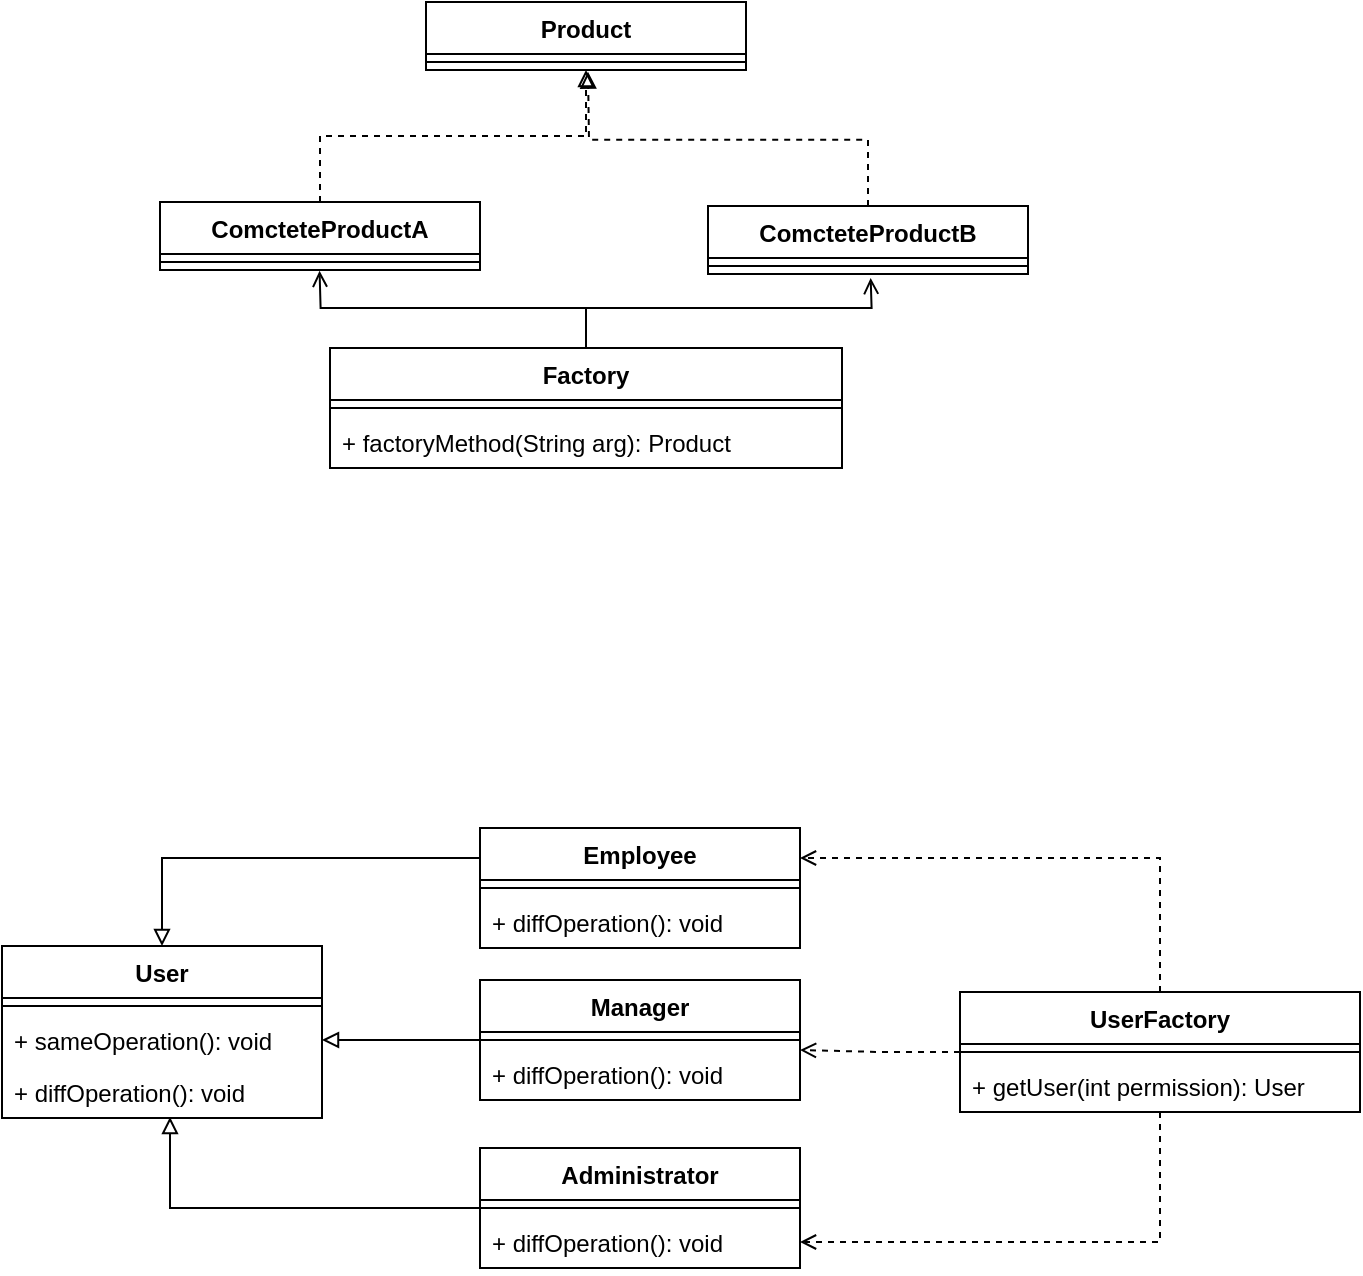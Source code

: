 <mxfile version="15.2.9" type="device" pages="3"><diagram id="C5RBs43oDa-KdzZeNtuy" name="简单工厂"><mxGraphModel dx="1550" dy="837" grid="0" gridSize="10" guides="1" tooltips="1" connect="1" arrows="1" fold="1" page="1" pageScale="1" pageWidth="827" pageHeight="1169" math="0" shadow="0"><root><mxCell id="WIyWlLk6GJQsqaUBKTNV-0"/><mxCell id="WIyWlLk6GJQsqaUBKTNV-1" parent="WIyWlLk6GJQsqaUBKTNV-0"/><mxCell id="Kn1OAntwoFjyEEaqXZfr-1" value="User" style="swimlane;fontStyle=1;align=center;verticalAlign=top;childLayout=stackLayout;horizontal=1;startSize=26;horizontalStack=0;resizeParent=1;resizeParentMax=0;resizeLast=0;collapsible=1;marginBottom=0;" parent="WIyWlLk6GJQsqaUBKTNV-1" vertex="1"><mxGeometry x="55" y="530" width="160" height="86" as="geometry"/></mxCell><mxCell id="Kn1OAntwoFjyEEaqXZfr-3" value="" style="line;strokeWidth=1;fillColor=none;align=left;verticalAlign=middle;spacingTop=-1;spacingLeft=3;spacingRight=3;rotatable=0;labelPosition=right;points=[];portConstraint=eastwest;" parent="Kn1OAntwoFjyEEaqXZfr-1" vertex="1"><mxGeometry y="26" width="160" height="8" as="geometry"/></mxCell><mxCell id="Kn1OAntwoFjyEEaqXZfr-4" value="+ sameOperation(): void" style="text;strokeColor=none;fillColor=none;align=left;verticalAlign=top;spacingLeft=4;spacingRight=4;overflow=hidden;rotatable=0;points=[[0,0.5],[1,0.5]];portConstraint=eastwest;" parent="Kn1OAntwoFjyEEaqXZfr-1" vertex="1"><mxGeometry y="34" width="160" height="26" as="geometry"/></mxCell><mxCell id="Kn1OAntwoFjyEEaqXZfr-5" value="+ diffOperation(): void" style="text;strokeColor=none;fillColor=none;align=left;verticalAlign=top;spacingLeft=4;spacingRight=4;overflow=hidden;rotatable=0;points=[[0,0.5],[1,0.5]];portConstraint=eastwest;" parent="Kn1OAntwoFjyEEaqXZfr-1" vertex="1"><mxGeometry y="60" width="160" height="26" as="geometry"/></mxCell><mxCell id="Kn1OAntwoFjyEEaqXZfr-22" style="edgeStyle=orthogonalEdgeStyle;rounded=0;orthogonalLoop=1;jettySize=auto;html=1;exitX=0;exitY=0.25;exitDx=0;exitDy=0;entryX=0.5;entryY=0;entryDx=0;entryDy=0;endArrow=block;endFill=0;" parent="WIyWlLk6GJQsqaUBKTNV-1" source="Kn1OAntwoFjyEEaqXZfr-6" target="Kn1OAntwoFjyEEaqXZfr-1" edge="1"><mxGeometry relative="1" as="geometry"/></mxCell><mxCell id="Kn1OAntwoFjyEEaqXZfr-6" value="Employee" style="swimlane;fontStyle=1;align=center;verticalAlign=top;childLayout=stackLayout;horizontal=1;startSize=26;horizontalStack=0;resizeParent=1;resizeParentMax=0;resizeLast=0;collapsible=1;marginBottom=0;" parent="WIyWlLk6GJQsqaUBKTNV-1" vertex="1"><mxGeometry x="294" y="471" width="160" height="60" as="geometry"/></mxCell><mxCell id="Kn1OAntwoFjyEEaqXZfr-7" value="" style="line;strokeWidth=1;fillColor=none;align=left;verticalAlign=middle;spacingTop=-1;spacingLeft=3;spacingRight=3;rotatable=0;labelPosition=right;points=[];portConstraint=eastwest;" parent="Kn1OAntwoFjyEEaqXZfr-6" vertex="1"><mxGeometry y="26" width="160" height="8" as="geometry"/></mxCell><mxCell id="Kn1OAntwoFjyEEaqXZfr-9" value="+ diffOperation(): void" style="text;strokeColor=none;fillColor=none;align=left;verticalAlign=top;spacingLeft=4;spacingRight=4;overflow=hidden;rotatable=0;points=[[0,0.5],[1,0.5]];portConstraint=eastwest;" parent="Kn1OAntwoFjyEEaqXZfr-6" vertex="1"><mxGeometry y="34" width="160" height="26" as="geometry"/></mxCell><mxCell id="Kn1OAntwoFjyEEaqXZfr-21" style="edgeStyle=orthogonalEdgeStyle;rounded=0;orthogonalLoop=1;jettySize=auto;html=1;exitX=0;exitY=0.5;exitDx=0;exitDy=0;entryX=1;entryY=0.5;entryDx=0;entryDy=0;endArrow=block;endFill=0;" parent="WIyWlLk6GJQsqaUBKTNV-1" source="Kn1OAntwoFjyEEaqXZfr-10" target="Kn1OAntwoFjyEEaqXZfr-4" edge="1"><mxGeometry relative="1" as="geometry"/></mxCell><mxCell id="Kn1OAntwoFjyEEaqXZfr-10" value="Manager" style="swimlane;fontStyle=1;align=center;verticalAlign=top;childLayout=stackLayout;horizontal=1;startSize=26;horizontalStack=0;resizeParent=1;resizeParentMax=0;resizeLast=0;collapsible=1;marginBottom=0;" parent="WIyWlLk6GJQsqaUBKTNV-1" vertex="1"><mxGeometry x="294" y="547" width="160" height="60" as="geometry"/></mxCell><mxCell id="Kn1OAntwoFjyEEaqXZfr-11" value="" style="line;strokeWidth=1;fillColor=none;align=left;verticalAlign=middle;spacingTop=-1;spacingLeft=3;spacingRight=3;rotatable=0;labelPosition=right;points=[];portConstraint=eastwest;" parent="Kn1OAntwoFjyEEaqXZfr-10" vertex="1"><mxGeometry y="26" width="160" height="8" as="geometry"/></mxCell><mxCell id="Kn1OAntwoFjyEEaqXZfr-12" value="+ diffOperation(): void" style="text;strokeColor=none;fillColor=none;align=left;verticalAlign=top;spacingLeft=4;spacingRight=4;overflow=hidden;rotatable=0;points=[[0,0.5],[1,0.5]];portConstraint=eastwest;" parent="Kn1OAntwoFjyEEaqXZfr-10" vertex="1"><mxGeometry y="34" width="160" height="26" as="geometry"/></mxCell><mxCell id="Kn1OAntwoFjyEEaqXZfr-23" style="edgeStyle=orthogonalEdgeStyle;rounded=0;orthogonalLoop=1;jettySize=auto;html=1;exitX=0;exitY=0.5;exitDx=0;exitDy=0;entryX=0.525;entryY=0.982;entryDx=0;entryDy=0;entryPerimeter=0;endArrow=block;endFill=0;" parent="WIyWlLk6GJQsqaUBKTNV-1" source="Kn1OAntwoFjyEEaqXZfr-13" target="Kn1OAntwoFjyEEaqXZfr-5" edge="1"><mxGeometry relative="1" as="geometry"/></mxCell><mxCell id="Kn1OAntwoFjyEEaqXZfr-13" value="Administrator" style="swimlane;fontStyle=1;align=center;verticalAlign=top;childLayout=stackLayout;horizontal=1;startSize=26;horizontalStack=0;resizeParent=1;resizeParentMax=0;resizeLast=0;collapsible=1;marginBottom=0;" parent="WIyWlLk6GJQsqaUBKTNV-1" vertex="1"><mxGeometry x="294" y="631" width="160" height="60" as="geometry"/></mxCell><mxCell id="Kn1OAntwoFjyEEaqXZfr-14" value="" style="line;strokeWidth=1;fillColor=none;align=left;verticalAlign=middle;spacingTop=-1;spacingLeft=3;spacingRight=3;rotatable=0;labelPosition=right;points=[];portConstraint=eastwest;" parent="Kn1OAntwoFjyEEaqXZfr-13" vertex="1"><mxGeometry y="26" width="160" height="8" as="geometry"/></mxCell><mxCell id="Kn1OAntwoFjyEEaqXZfr-15" value="+ diffOperation(): void" style="text;strokeColor=none;fillColor=none;align=left;verticalAlign=top;spacingLeft=4;spacingRight=4;overflow=hidden;rotatable=0;points=[[0,0.5],[1,0.5]];portConstraint=eastwest;" parent="Kn1OAntwoFjyEEaqXZfr-13" vertex="1"><mxGeometry y="34" width="160" height="26" as="geometry"/></mxCell><mxCell id="Kn1OAntwoFjyEEaqXZfr-24" style="edgeStyle=orthogonalEdgeStyle;rounded=0;orthogonalLoop=1;jettySize=auto;html=1;exitX=0.5;exitY=0;exitDx=0;exitDy=0;entryX=1;entryY=0.25;entryDx=0;entryDy=0;endArrow=open;endFill=0;dashed=1;" parent="WIyWlLk6GJQsqaUBKTNV-1" source="Kn1OAntwoFjyEEaqXZfr-16" target="Kn1OAntwoFjyEEaqXZfr-6" edge="1"><mxGeometry relative="1" as="geometry"/></mxCell><mxCell id="Kn1OAntwoFjyEEaqXZfr-25" style="edgeStyle=orthogonalEdgeStyle;rounded=0;orthogonalLoop=1;jettySize=auto;html=1;exitX=0;exitY=0.5;exitDx=0;exitDy=0;dashed=1;endArrow=open;endFill=0;" parent="WIyWlLk6GJQsqaUBKTNV-1" source="Kn1OAntwoFjyEEaqXZfr-16" edge="1"><mxGeometry relative="1" as="geometry"><mxPoint x="454" y="582" as="targetPoint"/></mxGeometry></mxCell><mxCell id="Kn1OAntwoFjyEEaqXZfr-27" value="" style="edgeStyle=orthogonalEdgeStyle;rounded=0;orthogonalLoop=1;jettySize=auto;html=1;dashed=1;endArrow=open;endFill=0;entryX=1;entryY=0.5;entryDx=0;entryDy=0;" parent="WIyWlLk6GJQsqaUBKTNV-1" source="Kn1OAntwoFjyEEaqXZfr-16" target="Kn1OAntwoFjyEEaqXZfr-15" edge="1"><mxGeometry relative="1" as="geometry"><mxPoint x="634" y="693" as="targetPoint"/></mxGeometry></mxCell><mxCell id="Kn1OAntwoFjyEEaqXZfr-16" value="UserFactory" style="swimlane;fontStyle=1;align=center;verticalAlign=top;childLayout=stackLayout;horizontal=1;startSize=26;horizontalStack=0;resizeParent=1;resizeParentMax=0;resizeLast=0;collapsible=1;marginBottom=0;" parent="WIyWlLk6GJQsqaUBKTNV-1" vertex="1"><mxGeometry x="534" y="553" width="200" height="60" as="geometry"/></mxCell><mxCell id="Kn1OAntwoFjyEEaqXZfr-17" value="" style="line;strokeWidth=1;fillColor=none;align=left;verticalAlign=middle;spacingTop=-1;spacingLeft=3;spacingRight=3;rotatable=0;labelPosition=right;points=[];portConstraint=eastwest;" parent="Kn1OAntwoFjyEEaqXZfr-16" vertex="1"><mxGeometry y="26" width="200" height="8" as="geometry"/></mxCell><mxCell id="Kn1OAntwoFjyEEaqXZfr-18" value="+ getUser(int permission): User" style="text;strokeColor=none;fillColor=none;align=left;verticalAlign=top;spacingLeft=4;spacingRight=4;overflow=hidden;rotatable=0;points=[[0,0.5],[1,0.5]];portConstraint=eastwest;" parent="Kn1OAntwoFjyEEaqXZfr-16" vertex="1"><mxGeometry y="34" width="200" height="26" as="geometry"/></mxCell><mxCell id="Kn1OAntwoFjyEEaqXZfr-28" value="Product" style="swimlane;fontStyle=1;align=center;verticalAlign=top;childLayout=stackLayout;horizontal=1;startSize=26;horizontalStack=0;resizeParent=1;resizeParentMax=0;resizeLast=0;collapsible=1;marginBottom=0;" parent="WIyWlLk6GJQsqaUBKTNV-1" vertex="1"><mxGeometry x="267" y="58" width="160" height="34" as="geometry"/></mxCell><mxCell id="Kn1OAntwoFjyEEaqXZfr-30" value="" style="line;strokeWidth=1;fillColor=none;align=left;verticalAlign=middle;spacingTop=-1;spacingLeft=3;spacingRight=3;rotatable=0;labelPosition=right;points=[];portConstraint=eastwest;" parent="Kn1OAntwoFjyEEaqXZfr-28" vertex="1"><mxGeometry y="26" width="160" height="8" as="geometry"/></mxCell><mxCell id="Kn1OAntwoFjyEEaqXZfr-38" style="edgeStyle=orthogonalEdgeStyle;rounded=0;orthogonalLoop=1;jettySize=auto;html=1;exitX=0.5;exitY=0;exitDx=0;exitDy=0;entryX=0.5;entryY=1;entryDx=0;entryDy=0;dashed=1;endArrow=block;endFill=0;" parent="WIyWlLk6GJQsqaUBKTNV-1" source="Kn1OAntwoFjyEEaqXZfr-32" target="Kn1OAntwoFjyEEaqXZfr-28" edge="1"><mxGeometry relative="1" as="geometry"/></mxCell><mxCell id="Kn1OAntwoFjyEEaqXZfr-32" value="ComcteteProductA" style="swimlane;fontStyle=1;align=center;verticalAlign=top;childLayout=stackLayout;horizontal=1;startSize=26;horizontalStack=0;resizeParent=1;resizeParentMax=0;resizeLast=0;collapsible=1;marginBottom=0;" parent="WIyWlLk6GJQsqaUBKTNV-1" vertex="1"><mxGeometry x="134" y="158" width="160" height="34" as="geometry"/></mxCell><mxCell id="Kn1OAntwoFjyEEaqXZfr-34" value="" style="line;strokeWidth=1;fillColor=none;align=left;verticalAlign=middle;spacingTop=-1;spacingLeft=3;spacingRight=3;rotatable=0;labelPosition=right;points=[];portConstraint=eastwest;" parent="Kn1OAntwoFjyEEaqXZfr-32" vertex="1"><mxGeometry y="26" width="160" height="8" as="geometry"/></mxCell><mxCell id="Kn1OAntwoFjyEEaqXZfr-39" style="edgeStyle=orthogonalEdgeStyle;rounded=0;orthogonalLoop=1;jettySize=auto;html=1;exitX=0.5;exitY=0;exitDx=0;exitDy=0;dashed=1;endArrow=block;endFill=0;" parent="WIyWlLk6GJQsqaUBKTNV-1" source="Kn1OAntwoFjyEEaqXZfr-36" edge="1"><mxGeometry relative="1" as="geometry"><mxPoint x="348.0" y="92.833" as="targetPoint"/></mxGeometry></mxCell><mxCell id="Kn1OAntwoFjyEEaqXZfr-36" value="ComcteteProductB" style="swimlane;fontStyle=1;align=center;verticalAlign=top;childLayout=stackLayout;horizontal=1;startSize=26;horizontalStack=0;resizeParent=1;resizeParentMax=0;resizeLast=0;collapsible=1;marginBottom=0;" parent="WIyWlLk6GJQsqaUBKTNV-1" vertex="1"><mxGeometry x="408" y="160" width="160" height="34" as="geometry"/></mxCell><mxCell id="Kn1OAntwoFjyEEaqXZfr-37" value="" style="line;strokeWidth=1;fillColor=none;align=left;verticalAlign=middle;spacingTop=-1;spacingLeft=3;spacingRight=3;rotatable=0;labelPosition=right;points=[];portConstraint=eastwest;" parent="Kn1OAntwoFjyEEaqXZfr-36" vertex="1"><mxGeometry y="26" width="160" height="8" as="geometry"/></mxCell><mxCell id="Kn1OAntwoFjyEEaqXZfr-44" style="edgeStyle=orthogonalEdgeStyle;rounded=0;orthogonalLoop=1;jettySize=auto;html=1;exitX=0.5;exitY=0;exitDx=0;exitDy=0;endArrow=open;endFill=0;" parent="WIyWlLk6GJQsqaUBKTNV-1" source="Kn1OAntwoFjyEEaqXZfr-40" edge="1"><mxGeometry relative="1" as="geometry"><mxPoint x="489.333" y="195.944" as="targetPoint"/></mxGeometry></mxCell><mxCell id="Kn1OAntwoFjyEEaqXZfr-45" style="edgeStyle=orthogonalEdgeStyle;rounded=0;orthogonalLoop=1;jettySize=auto;html=1;exitX=0.5;exitY=0;exitDx=0;exitDy=0;endArrow=open;endFill=0;" parent="WIyWlLk6GJQsqaUBKTNV-1" source="Kn1OAntwoFjyEEaqXZfr-40" edge="1"><mxGeometry relative="1" as="geometry"><mxPoint x="213.778" y="192.389" as="targetPoint"/></mxGeometry></mxCell><mxCell id="Kn1OAntwoFjyEEaqXZfr-40" value="Factory" style="swimlane;fontStyle=1;align=center;verticalAlign=top;childLayout=stackLayout;horizontal=1;startSize=26;horizontalStack=0;resizeParent=1;resizeParentMax=0;resizeLast=0;collapsible=1;marginBottom=0;" parent="WIyWlLk6GJQsqaUBKTNV-1" vertex="1"><mxGeometry x="219" y="231" width="256" height="60" as="geometry"/></mxCell><mxCell id="Kn1OAntwoFjyEEaqXZfr-42" value="" style="line;strokeWidth=1;fillColor=none;align=left;verticalAlign=middle;spacingTop=-1;spacingLeft=3;spacingRight=3;rotatable=0;labelPosition=right;points=[];portConstraint=eastwest;" parent="Kn1OAntwoFjyEEaqXZfr-40" vertex="1"><mxGeometry y="26" width="256" height="8" as="geometry"/></mxCell><mxCell id="Kn1OAntwoFjyEEaqXZfr-43" value="+ factoryMethod(String arg): Product" style="text;strokeColor=none;fillColor=none;align=left;verticalAlign=top;spacingLeft=4;spacingRight=4;overflow=hidden;rotatable=0;points=[[0,0.5],[1,0.5]];portConstraint=eastwest;" parent="Kn1OAntwoFjyEEaqXZfr-40" vertex="1"><mxGeometry y="34" width="256" height="26" as="geometry"/></mxCell></root></mxGraphModel></diagram><diagram id="o470Dabfr6sKmVXTpEXU" name="工厂模式"><mxGraphModel dx="1550" dy="837" grid="0" gridSize="10" guides="1" tooltips="1" connect="1" arrows="1" fold="1" page="1" pageScale="1" pageWidth="827" pageHeight="1169" math="0" shadow="0"><root><mxCell id="unzKE6YrhCLcTM-DiTv2-0"/><mxCell id="unzKE6YrhCLcTM-DiTv2-1" parent="unzKE6YrhCLcTM-DiTv2-0"/><mxCell id="kIT4v2tUEt0jEmnG2oz5-0" value="&lt;interface&gt;&#10;Product" style="swimlane;fontStyle=1;align=center;verticalAlign=top;childLayout=stackLayout;horizontal=1;startSize=41;horizontalStack=0;resizeParent=1;resizeParentMax=0;resizeLast=0;collapsible=1;marginBottom=0;" parent="unzKE6YrhCLcTM-DiTv2-1" vertex="1"><mxGeometry x="147" y="67" width="160" height="49" as="geometry"/></mxCell><mxCell id="kIT4v2tUEt0jEmnG2oz5-2" value="" style="line;strokeWidth=1;fillColor=none;align=left;verticalAlign=middle;spacingTop=-1;spacingLeft=3;spacingRight=3;rotatable=0;labelPosition=right;points=[];portConstraint=eastwest;" parent="kIT4v2tUEt0jEmnG2oz5-0" vertex="1"><mxGeometry y="41" width="160" height="8" as="geometry"/></mxCell><mxCell id="kIT4v2tUEt0jEmnG2oz5-18" style="edgeStyle=orthogonalEdgeStyle;rounded=0;orthogonalLoop=1;jettySize=auto;html=1;exitX=0.5;exitY=0;exitDx=0;exitDy=0;dashed=1;endArrow=block;endFill=0;" parent="unzKE6YrhCLcTM-DiTv2-1" source="kIT4v2tUEt0jEmnG2oz5-4" target="kIT4v2tUEt0jEmnG2oz5-0" edge="1"><mxGeometry relative="1" as="geometry"/></mxCell><mxCell id="kIT4v2tUEt0jEmnG2oz5-4" value="ConcreteProduct" style="swimlane;fontStyle=1;align=center;verticalAlign=top;childLayout=stackLayout;horizontal=1;startSize=26;horizontalStack=0;resizeParent=1;resizeParentMax=0;resizeLast=0;collapsible=1;marginBottom=0;" parent="unzKE6YrhCLcTM-DiTv2-1" vertex="1"><mxGeometry x="147" y="195" width="160" height="34" as="geometry"/></mxCell><mxCell id="kIT4v2tUEt0jEmnG2oz5-6" value="" style="line;strokeWidth=1;fillColor=none;align=left;verticalAlign=middle;spacingTop=-1;spacingLeft=3;spacingRight=3;rotatable=0;labelPosition=right;points=[];portConstraint=eastwest;" parent="kIT4v2tUEt0jEmnG2oz5-4" vertex="1"><mxGeometry y="26" width="160" height="8" as="geometry"/></mxCell><mxCell id="kIT4v2tUEt0jEmnG2oz5-16" style="edgeStyle=orthogonalEdgeStyle;rounded=0;orthogonalLoop=1;jettySize=auto;html=1;exitX=0.5;exitY=0;exitDx=0;exitDy=0;entryX=0.538;entryY=1.01;entryDx=0;entryDy=0;entryPerimeter=0;dashed=1;endArrow=block;endFill=0;" parent="unzKE6YrhCLcTM-DiTv2-1" source="kIT4v2tUEt0jEmnG2oz5-8" target="kIT4v2tUEt0jEmnG2oz5-15" edge="1"><mxGeometry relative="1" as="geometry"/></mxCell><mxCell id="kIT4v2tUEt0jEmnG2oz5-17" value="" style="edgeStyle=orthogonalEdgeStyle;rounded=0;orthogonalLoop=1;jettySize=auto;html=1;entryX=1;entryY=0.25;entryDx=0;entryDy=0;dashed=1;endArrow=open;endFill=0;" parent="unzKE6YrhCLcTM-DiTv2-1" source="kIT4v2tUEt0jEmnG2oz5-8" target="kIT4v2tUEt0jEmnG2oz5-4" edge="1"><mxGeometry relative="1" as="geometry"/></mxCell><mxCell id="kIT4v2tUEt0jEmnG2oz5-8" value="ConcreteFactory" style="swimlane;fontStyle=1;align=center;verticalAlign=top;childLayout=stackLayout;horizontal=1;startSize=26;horizontalStack=0;resizeParent=1;resizeParentMax=0;resizeLast=0;collapsible=1;marginBottom=0;" parent="unzKE6YrhCLcTM-DiTv2-1" vertex="1"><mxGeometry x="403" y="173" width="160" height="60" as="geometry"/></mxCell><mxCell id="kIT4v2tUEt0jEmnG2oz5-10" value="" style="line;strokeWidth=1;fillColor=none;align=left;verticalAlign=middle;spacingTop=-1;spacingLeft=3;spacingRight=3;rotatable=0;labelPosition=right;points=[];portConstraint=eastwest;" parent="kIT4v2tUEt0jEmnG2oz5-8" vertex="1"><mxGeometry y="26" width="160" height="8" as="geometry"/></mxCell><mxCell id="kIT4v2tUEt0jEmnG2oz5-11" value="+ factoryMethod(): Product" style="text;strokeColor=none;fillColor=none;align=left;verticalAlign=top;spacingLeft=4;spacingRight=4;overflow=hidden;rotatable=0;points=[[0,0.5],[1,0.5]];portConstraint=eastwest;" parent="kIT4v2tUEt0jEmnG2oz5-8" vertex="1"><mxGeometry y="34" width="160" height="26" as="geometry"/></mxCell><mxCell id="kIT4v2tUEt0jEmnG2oz5-12" value="&lt;interface&gt;&#10;Factory" style="swimlane;fontStyle=1;align=center;verticalAlign=top;childLayout=stackLayout;horizontal=1;startSize=46;horizontalStack=0;resizeParent=1;resizeParentMax=0;resizeLast=0;collapsible=1;marginBottom=0;" parent="unzKE6YrhCLcTM-DiTv2-1" vertex="1"><mxGeometry x="396" y="36" width="160" height="80" as="geometry"/></mxCell><mxCell id="kIT4v2tUEt0jEmnG2oz5-14" value="" style="line;strokeWidth=1;fillColor=none;align=left;verticalAlign=middle;spacingTop=-1;spacingLeft=3;spacingRight=3;rotatable=0;labelPosition=right;points=[];portConstraint=eastwest;" parent="kIT4v2tUEt0jEmnG2oz5-12" vertex="1"><mxGeometry y="46" width="160" height="8" as="geometry"/></mxCell><mxCell id="kIT4v2tUEt0jEmnG2oz5-15" value="+ factoryMethod(): Product" style="text;strokeColor=none;fillColor=none;align=left;verticalAlign=top;spacingLeft=4;spacingRight=4;overflow=hidden;rotatable=0;points=[[0,0.5],[1,0.5]];portConstraint=eastwest;" parent="kIT4v2tUEt0jEmnG2oz5-12" vertex="1"><mxGeometry y="54" width="160" height="26" as="geometry"/></mxCell><mxCell id="kIT4v2tUEt0jEmnG2oz5-21" style="edgeStyle=orthogonalEdgeStyle;rounded=0;orthogonalLoop=1;jettySize=auto;html=1;exitX=0.25;exitY=0;exitDx=0;exitDy=0;dashed=1;endArrow=none;endFill=0;" parent="unzKE6YrhCLcTM-DiTv2-1" source="kIT4v2tUEt0jEmnG2oz5-20" target="kIT4v2tUEt0jEmnG2oz5-11" edge="1"><mxGeometry relative="1" as="geometry"/></mxCell><mxCell id="kIT4v2tUEt0jEmnG2oz5-20" value="return new CreateteProduct();" style="shape=document;whiteSpace=wrap;html=1;boundedLbl=1;" parent="unzKE6YrhCLcTM-DiTv2-1" vertex="1"><mxGeometry x="333" y="247" width="197" height="45" as="geometry"/></mxCell><mxCell id="kIT4v2tUEt0jEmnG2oz5-22" value="TVFactory" style="swimlane;fontStyle=1;align=center;verticalAlign=top;childLayout=stackLayout;horizontal=1;startSize=26;horizontalStack=0;resizeParent=1;resizeParentMax=0;resizeLast=0;collapsible=1;marginBottom=0;" parent="unzKE6YrhCLcTM-DiTv2-1" vertex="1"><mxGeometry x="124" y="411" width="160" height="60" as="geometry"/></mxCell><mxCell id="kIT4v2tUEt0jEmnG2oz5-24" value="" style="line;strokeWidth=1;fillColor=none;align=left;verticalAlign=middle;spacingTop=-1;spacingLeft=3;spacingRight=3;rotatable=0;labelPosition=right;points=[];portConstraint=eastwest;" parent="kIT4v2tUEt0jEmnG2oz5-22" vertex="1"><mxGeometry y="26" width="160" height="8" as="geometry"/></mxCell><mxCell id="kIT4v2tUEt0jEmnG2oz5-25" value="+ produceTV(): TV" style="text;strokeColor=none;fillColor=none;align=left;verticalAlign=top;spacingLeft=4;spacingRight=4;overflow=hidden;rotatable=0;points=[[0,0.5],[1,0.5]];portConstraint=eastwest;" parent="kIT4v2tUEt0jEmnG2oz5-22" vertex="1"><mxGeometry y="34" width="160" height="26" as="geometry"/></mxCell><mxCell id="kIT4v2tUEt0jEmnG2oz5-59" style="edgeStyle=orthogonalEdgeStyle;rounded=0;orthogonalLoop=1;jettySize=auto;html=1;exitX=0.5;exitY=0;exitDx=0;exitDy=0;entryX=0.392;entryY=1.002;entryDx=0;entryDy=0;entryPerimeter=0;dashed=1;endArrow=block;endFill=0;" parent="unzKE6YrhCLcTM-DiTv2-1" source="kIT4v2tUEt0jEmnG2oz5-26" target="kIT4v2tUEt0jEmnG2oz5-25" edge="1"><mxGeometry relative="1" as="geometry"/></mxCell><mxCell id="kIT4v2tUEt0jEmnG2oz5-63" value="" style="edgeStyle=orthogonalEdgeStyle;rounded=0;orthogonalLoop=1;jettySize=auto;html=1;dashed=1;endArrow=open;endFill=0;entryX=0.53;entryY=1.039;entryDx=0;entryDy=0;entryPerimeter=0;exitX=0.486;exitY=1.088;exitDx=0;exitDy=0;exitPerimeter=0;" parent="unzKE6YrhCLcTM-DiTv2-1" source="kIT4v2tUEt0jEmnG2oz5-29" target="kIT4v2tUEt0jEmnG2oz5-46" edge="1"><mxGeometry relative="1" as="geometry"><mxPoint x="119" y="665" as="targetPoint"/><Array as="points"><mxPoint x="117" y="637"/><mxPoint x="493" y="637"/></Array></mxGeometry></mxCell><mxCell id="kIT4v2tUEt0jEmnG2oz5-26" value="HaierTVFactory" style="swimlane;fontStyle=1;align=center;verticalAlign=top;childLayout=stackLayout;horizontal=1;startSize=26;horizontalStack=0;resizeParent=1;resizeParentMax=0;resizeLast=0;collapsible=1;marginBottom=0;" parent="unzKE6YrhCLcTM-DiTv2-1" vertex="1"><mxGeometry x="39" y="525" width="160" height="60" as="geometry"/></mxCell><mxCell id="kIT4v2tUEt0jEmnG2oz5-28" value="" style="line;strokeWidth=1;fillColor=none;align=left;verticalAlign=middle;spacingTop=-1;spacingLeft=3;spacingRight=3;rotatable=0;labelPosition=right;points=[];portConstraint=eastwest;" parent="kIT4v2tUEt0jEmnG2oz5-26" vertex="1"><mxGeometry y="26" width="160" height="8" as="geometry"/></mxCell><mxCell id="kIT4v2tUEt0jEmnG2oz5-29" value="+ produceTV(): TV" style="text;strokeColor=none;fillColor=none;align=left;verticalAlign=top;spacingLeft=4;spacingRight=4;overflow=hidden;rotatable=0;points=[[0,0.5],[1,0.5]];portConstraint=eastwest;" parent="kIT4v2tUEt0jEmnG2oz5-26" vertex="1"><mxGeometry y="34" width="160" height="26" as="geometry"/></mxCell><mxCell id="kIT4v2tUEt0jEmnG2oz5-58" style="edgeStyle=orthogonalEdgeStyle;rounded=0;orthogonalLoop=1;jettySize=auto;html=1;exitX=0.5;exitY=0;exitDx=0;exitDy=0;entryX=0.682;entryY=0.973;entryDx=0;entryDy=0;entryPerimeter=0;dashed=1;endArrow=block;endFill=0;" parent="unzKE6YrhCLcTM-DiTv2-1" source="kIT4v2tUEt0jEmnG2oz5-30" target="kIT4v2tUEt0jEmnG2oz5-25" edge="1"><mxGeometry relative="1" as="geometry"/></mxCell><mxCell id="kIT4v2tUEt0jEmnG2oz5-61" value="" style="edgeStyle=orthogonalEdgeStyle;rounded=0;orthogonalLoop=1;jettySize=auto;html=1;dashed=1;endArrow=open;endFill=0;entryX=0.582;entryY=1.011;entryDx=0;entryDy=0;entryPerimeter=0;exitX=0.563;exitY=1.003;exitDx=0;exitDy=0;exitPerimeter=0;" parent="unzKE6YrhCLcTM-DiTv2-1" source="kIT4v2tUEt0jEmnG2oz5-32" target="kIT4v2tUEt0jEmnG2oz5-49" edge="1"><mxGeometry relative="1" as="geometry"><mxPoint x="301" y="665" as="targetPoint"/></mxGeometry></mxCell><mxCell id="kIT4v2tUEt0jEmnG2oz5-30" value="HisenseFactory" style="swimlane;fontStyle=1;align=center;verticalAlign=top;childLayout=stackLayout;horizontal=1;startSize=26;horizontalStack=0;resizeParent=1;resizeParentMax=0;resizeLast=0;collapsible=1;marginBottom=0;" parent="unzKE6YrhCLcTM-DiTv2-1" vertex="1"><mxGeometry x="221" y="525" width="160" height="60" as="geometry"/></mxCell><mxCell id="kIT4v2tUEt0jEmnG2oz5-31" value="" style="line;strokeWidth=1;fillColor=none;align=left;verticalAlign=middle;spacingTop=-1;spacingLeft=3;spacingRight=3;rotatable=0;labelPosition=right;points=[];portConstraint=eastwest;" parent="kIT4v2tUEt0jEmnG2oz5-30" vertex="1"><mxGeometry y="26" width="160" height="8" as="geometry"/></mxCell><mxCell id="kIT4v2tUEt0jEmnG2oz5-32" value="+ produceTV(): TV" style="text;strokeColor=none;fillColor=none;align=left;verticalAlign=top;spacingLeft=4;spacingRight=4;overflow=hidden;rotatable=0;points=[[0,0.5],[1,0.5]];portConstraint=eastwest;" parent="kIT4v2tUEt0jEmnG2oz5-30" vertex="1"><mxGeometry y="34" width="160" height="26" as="geometry"/></mxCell><mxCell id="kIT4v2tUEt0jEmnG2oz5-39" value="&lt;interface&gt;&#10;TV" style="swimlane;fontStyle=1;align=center;verticalAlign=top;childLayout=stackLayout;horizontal=1;startSize=39;horizontalStack=0;resizeParent=1;resizeParentMax=0;resizeLast=0;collapsible=1;marginBottom=0;" parent="unzKE6YrhCLcTM-DiTv2-1" vertex="1"><mxGeometry x="505" y="400" width="160" height="73" as="geometry"/></mxCell><mxCell id="kIT4v2tUEt0jEmnG2oz5-41" value="" style="line;strokeWidth=1;fillColor=none;align=left;verticalAlign=middle;spacingTop=-1;spacingLeft=3;spacingRight=3;rotatable=0;labelPosition=right;points=[];portConstraint=eastwest;" parent="kIT4v2tUEt0jEmnG2oz5-39" vertex="1"><mxGeometry y="39" width="160" height="8" as="geometry"/></mxCell><mxCell id="kIT4v2tUEt0jEmnG2oz5-42" value="+ play(): void" style="text;strokeColor=none;fillColor=none;align=left;verticalAlign=top;spacingLeft=4;spacingRight=4;overflow=hidden;rotatable=0;points=[[0,0.5],[1,0.5]];portConstraint=eastwest;" parent="kIT4v2tUEt0jEmnG2oz5-39" vertex="1"><mxGeometry y="47" width="160" height="26" as="geometry"/></mxCell><mxCell id="kIT4v2tUEt0jEmnG2oz5-51" style="edgeStyle=orthogonalEdgeStyle;rounded=0;orthogonalLoop=1;jettySize=auto;html=1;exitX=1;exitY=0.5;exitDx=0;exitDy=0;entryX=0.505;entryY=0.973;entryDx=0;entryDy=0;entryPerimeter=0;dashed=1;endArrow=block;endFill=0;" parent="unzKE6YrhCLcTM-DiTv2-1" source="kIT4v2tUEt0jEmnG2oz5-43" target="kIT4v2tUEt0jEmnG2oz5-42" edge="1"><mxGeometry relative="1" as="geometry"><Array as="points"><mxPoint x="586" y="557"/></Array></mxGeometry></mxCell><mxCell id="kIT4v2tUEt0jEmnG2oz5-43" value="HaierTV" style="swimlane;fontStyle=1;align=center;verticalAlign=top;childLayout=stackLayout;horizontal=1;startSize=26;horizontalStack=0;resizeParent=1;resizeParentMax=0;resizeLast=0;collapsible=1;marginBottom=0;" parent="unzKE6YrhCLcTM-DiTv2-1" vertex="1"><mxGeometry x="408" y="527" width="160" height="60" as="geometry"/></mxCell><mxCell id="kIT4v2tUEt0jEmnG2oz5-45" value="" style="line;strokeWidth=1;fillColor=none;align=left;verticalAlign=middle;spacingTop=-1;spacingLeft=3;spacingRight=3;rotatable=0;labelPosition=right;points=[];portConstraint=eastwest;" parent="kIT4v2tUEt0jEmnG2oz5-43" vertex="1"><mxGeometry y="26" width="160" height="8" as="geometry"/></mxCell><mxCell id="kIT4v2tUEt0jEmnG2oz5-46" value="+ play(): void" style="text;strokeColor=none;fillColor=none;align=left;verticalAlign=top;spacingLeft=4;spacingRight=4;overflow=hidden;rotatable=0;points=[[0,0.5],[1,0.5]];portConstraint=eastwest;" parent="kIT4v2tUEt0jEmnG2oz5-43" vertex="1"><mxGeometry y="34" width="160" height="26" as="geometry"/></mxCell><mxCell id="kIT4v2tUEt0jEmnG2oz5-50" style="edgeStyle=orthogonalEdgeStyle;rounded=0;orthogonalLoop=1;jettySize=auto;html=1;exitX=0;exitY=0.5;exitDx=0;exitDy=0;dashed=1;endArrow=block;endFill=0;" parent="unzKE6YrhCLcTM-DiTv2-1" source="kIT4v2tUEt0jEmnG2oz5-47" edge="1"><mxGeometry relative="1" as="geometry"><mxPoint x="604" y="474" as="targetPoint"/><Array as="points"><mxPoint x="604" y="557"/></Array></mxGeometry></mxCell><mxCell id="kIT4v2tUEt0jEmnG2oz5-47" value="HisenseTV" style="swimlane;fontStyle=1;align=center;verticalAlign=top;childLayout=stackLayout;horizontal=1;startSize=26;horizontalStack=0;resizeParent=1;resizeParentMax=0;resizeLast=0;collapsible=1;marginBottom=0;" parent="unzKE6YrhCLcTM-DiTv2-1" vertex="1"><mxGeometry x="621" y="527" width="160" height="60" as="geometry"/></mxCell><mxCell id="kIT4v2tUEt0jEmnG2oz5-48" value="" style="line;strokeWidth=1;fillColor=none;align=left;verticalAlign=middle;spacingTop=-1;spacingLeft=3;spacingRight=3;rotatable=0;labelPosition=right;points=[];portConstraint=eastwest;" parent="kIT4v2tUEt0jEmnG2oz5-47" vertex="1"><mxGeometry y="26" width="160" height="8" as="geometry"/></mxCell><mxCell id="kIT4v2tUEt0jEmnG2oz5-49" value="+ play(): void" style="text;strokeColor=none;fillColor=none;align=left;verticalAlign=top;spacingLeft=4;spacingRight=4;overflow=hidden;rotatable=0;points=[[0,0.5],[1,0.5]];portConstraint=eastwest;" parent="kIT4v2tUEt0jEmnG2oz5-47" vertex="1"><mxGeometry y="34" width="160" height="26" as="geometry"/></mxCell><mxCell id="kIT4v2tUEt0jEmnG2oz5-56" style="edgeStyle=orthogonalEdgeStyle;rounded=0;orthogonalLoop=1;jettySize=auto;html=1;exitX=1;exitY=0.5;exitDx=0;exitDy=0;dashed=1;endArrow=open;endFill=0;" parent="unzKE6YrhCLcTM-DiTv2-1" source="kIT4v2tUEt0jEmnG2oz5-52" target="kIT4v2tUEt0jEmnG2oz5-39" edge="1"><mxGeometry relative="1" as="geometry"/></mxCell><mxCell id="kIT4v2tUEt0jEmnG2oz5-57" style="edgeStyle=orthogonalEdgeStyle;rounded=0;orthogonalLoop=1;jettySize=auto;html=1;exitX=0;exitY=0.5;exitDx=0;exitDy=0;dashed=1;endArrow=open;endFill=0;" parent="unzKE6YrhCLcTM-DiTv2-1" source="kIT4v2tUEt0jEmnG2oz5-52" target="kIT4v2tUEt0jEmnG2oz5-22" edge="1"><mxGeometry relative="1" as="geometry"/></mxCell><mxCell id="kIT4v2tUEt0jEmnG2oz5-52" value="Client" style="swimlane;fontStyle=1;align=center;verticalAlign=top;childLayout=stackLayout;horizontal=1;startSize=26;horizontalStack=0;resizeParent=1;resizeParentMax=0;resizeLast=0;collapsible=1;marginBottom=0;" parent="unzKE6YrhCLcTM-DiTv2-1" vertex="1"><mxGeometry x="316" y="337" width="160" height="34" as="geometry"/></mxCell><mxCell id="kIT4v2tUEt0jEmnG2oz5-54" value="" style="line;strokeWidth=1;fillColor=none;align=left;verticalAlign=middle;spacingTop=-1;spacingLeft=3;spacingRight=3;rotatable=0;labelPosition=right;points=[];portConstraint=eastwest;" parent="kIT4v2tUEt0jEmnG2oz5-52" vertex="1"><mxGeometry y="26" width="160" height="8" as="geometry"/></mxCell></root></mxGraphModel></diagram><diagram id="aqe3OW7QSAFHQLmERrFH" name="抽象工厂"><mxGraphModel dx="1550" dy="763" grid="0" gridSize="10" guides="1" tooltips="1" connect="1" arrows="1" fold="1" page="1" pageScale="1" pageWidth="827" pageHeight="1169" math="0" shadow="0"><root><mxCell id="hFkFtZktS1EzqkyatwgR-0"/><mxCell id="hFkFtZktS1EzqkyatwgR-1" parent="hFkFtZktS1EzqkyatwgR-0"/><mxCell id="hFkFtZktS1EzqkyatwgR-2" value="&lt;interface&gt;&#10;EFactory" style="swimlane;fontStyle=1;align=center;verticalAlign=top;childLayout=stackLayout;horizontal=1;startSize=42;horizontalStack=0;resizeParent=1;resizeParentMax=0;resizeLast=0;collapsible=1;marginBottom=0;" vertex="1" parent="hFkFtZktS1EzqkyatwgR-1"><mxGeometry x="80" y="41" width="246" height="76" as="geometry"/></mxCell><mxCell id="hFkFtZktS1EzqkyatwgR-4" value="" style="line;strokeWidth=1;fillColor=none;align=left;verticalAlign=middle;spacingTop=-1;spacingLeft=3;spacingRight=3;rotatable=0;labelPosition=right;points=[];portConstraint=eastwest;" vertex="1" parent="hFkFtZktS1EzqkyatwgR-2"><mxGeometry y="42" width="246" height="8" as="geometry"/></mxCell><mxCell id="hFkFtZktS1EzqkyatwgR-5" value="+ produceTelevision(): Television" style="text;strokeColor=none;fillColor=none;align=left;verticalAlign=top;spacingLeft=4;spacingRight=4;overflow=hidden;rotatable=0;points=[[0,0.5],[1,0.5]];portConstraint=eastwest;" vertex="1" parent="hFkFtZktS1EzqkyatwgR-2"><mxGeometry y="50" width="246" height="26" as="geometry"/></mxCell><mxCell id="hFkFtZktS1EzqkyatwgR-35" style="edgeStyle=orthogonalEdgeStyle;rounded=0;orthogonalLoop=1;jettySize=auto;html=1;entryX=0.316;entryY=1.054;entryDx=0;entryDy=0;entryPerimeter=0;endArrow=block;endFill=0;dashed=1;" edge="1" parent="hFkFtZktS1EzqkyatwgR-1" source="hFkFtZktS1EzqkyatwgR-6" target="hFkFtZktS1EzqkyatwgR-5"><mxGeometry relative="1" as="geometry"><mxPoint x="154" y="170" as="targetPoint"/><Array as="points"><mxPoint x="158" y="267"/><mxPoint x="158" y="267"/></Array></mxGeometry></mxCell><mxCell id="hFkFtZktS1EzqkyatwgR-42" value="" style="edgeStyle=orthogonalEdgeStyle;rounded=0;orthogonalLoop=1;jettySize=auto;html=1;dashed=1;endArrow=open;endFill=0;entryX=0.006;entryY=0.162;entryDx=0;entryDy=0;entryPerimeter=0;" edge="1" parent="hFkFtZktS1EzqkyatwgR-1" source="hFkFtZktS1EzqkyatwgR-6" target="hFkFtZktS1EzqkyatwgR-21"><mxGeometry relative="1" as="geometry"><mxPoint x="154" y="456" as="targetPoint"/></mxGeometry></mxCell><mxCell id="hFkFtZktS1EzqkyatwgR-6" value="HaierFactory" style="swimlane;fontStyle=1;align=center;verticalAlign=top;childLayout=stackLayout;horizontal=1;startSize=26;horizontalStack=0;resizeParent=1;resizeParentMax=0;resizeLast=0;collapsible=1;marginBottom=0;" vertex="1" parent="hFkFtZktS1EzqkyatwgR-1"><mxGeometry x="22" y="277" width="264" height="86" as="geometry"/></mxCell><mxCell id="hFkFtZktS1EzqkyatwgR-8" value="" style="line;strokeWidth=1;fillColor=none;align=left;verticalAlign=middle;spacingTop=-1;spacingLeft=3;spacingRight=3;rotatable=0;labelPosition=right;points=[];portConstraint=eastwest;" vertex="1" parent="hFkFtZktS1EzqkyatwgR-6"><mxGeometry y="26" width="264" height="8" as="geometry"/></mxCell><mxCell id="hFkFtZktS1EzqkyatwgR-9" value="+ produceTelevision(): Television" style="text;strokeColor=none;fillColor=none;align=left;verticalAlign=top;spacingLeft=4;spacingRight=4;overflow=hidden;rotatable=0;points=[[0,0.5],[1,0.5]];portConstraint=eastwest;" vertex="1" parent="hFkFtZktS1EzqkyatwgR-6"><mxGeometry y="34" width="264" height="26" as="geometry"/></mxCell><mxCell id="hFkFtZktS1EzqkyatwgR-10" value="+ produceAirConditioner(): AirConditioner" style="text;strokeColor=none;fillColor=none;align=left;verticalAlign=top;spacingLeft=4;spacingRight=4;overflow=hidden;rotatable=0;points=[[0,0.5],[1,0.5]];portConstraint=eastwest;" vertex="1" parent="hFkFtZktS1EzqkyatwgR-6"><mxGeometry y="60" width="264" height="26" as="geometry"/></mxCell><mxCell id="hFkFtZktS1EzqkyatwgR-11" value="&lt;interface&gt;&#10;Television" style="swimlane;fontStyle=1;align=center;verticalAlign=top;childLayout=stackLayout;horizontal=1;startSize=42;horizontalStack=0;resizeParent=1;resizeParentMax=0;resizeLast=0;collapsible=1;marginBottom=0;" vertex="1" parent="hFkFtZktS1EzqkyatwgR-1"><mxGeometry x="510" y="55" width="160" height="76" as="geometry"/></mxCell><mxCell id="hFkFtZktS1EzqkyatwgR-13" value="" style="line;strokeWidth=1;fillColor=none;align=left;verticalAlign=middle;spacingTop=-1;spacingLeft=3;spacingRight=3;rotatable=0;labelPosition=right;points=[];portConstraint=eastwest;" vertex="1" parent="hFkFtZktS1EzqkyatwgR-11"><mxGeometry y="42" width="160" height="8" as="geometry"/></mxCell><mxCell id="hFkFtZktS1EzqkyatwgR-14" value="+ playt(): void" style="text;strokeColor=none;fillColor=none;align=left;verticalAlign=top;spacingLeft=4;spacingRight=4;overflow=hidden;rotatable=0;points=[[0,0.5],[1,0.5]];portConstraint=eastwest;" vertex="1" parent="hFkFtZktS1EzqkyatwgR-11"><mxGeometry y="50" width="160" height="26" as="geometry"/></mxCell><mxCell id="hFkFtZktS1EzqkyatwgR-47" style="edgeStyle=orthogonalEdgeStyle;rounded=0;orthogonalLoop=1;jettySize=auto;html=1;exitX=0.5;exitY=0;exitDx=0;exitDy=0;entryX=0;entryY=0.5;entryDx=0;entryDy=0;dashed=1;endArrow=block;endFill=0;" edge="1" parent="hFkFtZktS1EzqkyatwgR-1" source="hFkFtZktS1EzqkyatwgR-15" target="hFkFtZktS1EzqkyatwgR-14"><mxGeometry relative="1" as="geometry"/></mxCell><mxCell id="hFkFtZktS1EzqkyatwgR-15" value="HaierTelevision" style="swimlane;fontStyle=1;align=center;verticalAlign=top;childLayout=stackLayout;horizontal=1;startSize=26;horizontalStack=0;resizeParent=1;resizeParentMax=0;resizeLast=0;collapsible=1;marginBottom=0;" vertex="1" parent="hFkFtZktS1EzqkyatwgR-1"><mxGeometry x="406" y="198" width="160" height="60" as="geometry"/></mxCell><mxCell id="hFkFtZktS1EzqkyatwgR-17" value="" style="line;strokeWidth=1;fillColor=none;align=left;verticalAlign=middle;spacingTop=-1;spacingLeft=3;spacingRight=3;rotatable=0;labelPosition=right;points=[];portConstraint=eastwest;" vertex="1" parent="hFkFtZktS1EzqkyatwgR-15"><mxGeometry y="26" width="160" height="8" as="geometry"/></mxCell><mxCell id="hFkFtZktS1EzqkyatwgR-18" value="+ play(): void" style="text;strokeColor=none;fillColor=none;align=left;verticalAlign=top;spacingLeft=4;spacingRight=4;overflow=hidden;rotatable=0;points=[[0,0.5],[1,0.5]];portConstraint=eastwest;" vertex="1" parent="hFkFtZktS1EzqkyatwgR-15"><mxGeometry y="34" width="160" height="26" as="geometry"/></mxCell><mxCell id="hFkFtZktS1EzqkyatwgR-38" style="edgeStyle=orthogonalEdgeStyle;rounded=0;orthogonalLoop=1;jettySize=auto;html=1;exitX=0.5;exitY=0;exitDx=0;exitDy=0;dashed=1;endArrow=block;endFill=0;entryX=0.302;entryY=1.082;entryDx=0;entryDy=0;entryPerimeter=0;" edge="1" parent="hFkFtZktS1EzqkyatwgR-1" source="hFkFtZktS1EzqkyatwgR-19" target="hFkFtZktS1EzqkyatwgR-30"><mxGeometry relative="1" as="geometry"><Array as="points"><mxPoint x="353" y="639"/><mxPoint x="454" y="639"/></Array></mxGeometry></mxCell><mxCell id="hFkFtZktS1EzqkyatwgR-19" value="HairAirConditioner" style="swimlane;fontStyle=1;align=center;verticalAlign=top;childLayout=stackLayout;horizontal=1;startSize=26;horizontalStack=0;resizeParent=1;resizeParentMax=0;resizeLast=0;collapsible=1;marginBottom=0;" vertex="1" parent="hFkFtZktS1EzqkyatwgR-1"><mxGeometry x="273" y="685" width="160" height="60" as="geometry"/></mxCell><mxCell id="hFkFtZktS1EzqkyatwgR-20" value="" style="line;strokeWidth=1;fillColor=none;align=left;verticalAlign=middle;spacingTop=-1;spacingLeft=3;spacingRight=3;rotatable=0;labelPosition=right;points=[];portConstraint=eastwest;" vertex="1" parent="hFkFtZktS1EzqkyatwgR-19"><mxGeometry y="26" width="160" height="8" as="geometry"/></mxCell><mxCell id="hFkFtZktS1EzqkyatwgR-21" value="+ changeTemperature(): void" style="text;strokeColor=none;fillColor=none;align=left;verticalAlign=top;spacingLeft=4;spacingRight=4;overflow=hidden;rotatable=0;points=[[0,0.5],[1,0.5]];portConstraint=eastwest;" vertex="1" parent="hFkFtZktS1EzqkyatwgR-19"><mxGeometry y="34" width="160" height="26" as="geometry"/></mxCell><mxCell id="hFkFtZktS1EzqkyatwgR-46" style="edgeStyle=orthogonalEdgeStyle;rounded=0;orthogonalLoop=1;jettySize=auto;html=1;exitX=0.75;exitY=0;exitDx=0;exitDy=0;dashed=1;endArrow=block;endFill=0;" edge="1" parent="hFkFtZktS1EzqkyatwgR-1" source="hFkFtZktS1EzqkyatwgR-22" target="hFkFtZktS1EzqkyatwgR-14"><mxGeometry relative="1" as="geometry"/></mxCell><mxCell id="hFkFtZktS1EzqkyatwgR-22" value="TCLTelevision" style="swimlane;fontStyle=1;align=center;verticalAlign=top;childLayout=stackLayout;horizontal=1;startSize=26;horizontalStack=0;resizeParent=1;resizeParentMax=0;resizeLast=0;collapsible=1;marginBottom=0;" vertex="1" parent="hFkFtZktS1EzqkyatwgR-1"><mxGeometry x="609" y="198" width="160" height="60" as="geometry"/></mxCell><mxCell id="hFkFtZktS1EzqkyatwgR-23" value="" style="line;strokeWidth=1;fillColor=none;align=left;verticalAlign=middle;spacingTop=-1;spacingLeft=3;spacingRight=3;rotatable=0;labelPosition=right;points=[];portConstraint=eastwest;" vertex="1" parent="hFkFtZktS1EzqkyatwgR-22"><mxGeometry y="26" width="160" height="8" as="geometry"/></mxCell><mxCell id="hFkFtZktS1EzqkyatwgR-24" value="+ play(): void" style="text;strokeColor=none;fillColor=none;align=left;verticalAlign=top;spacingLeft=4;spacingRight=4;overflow=hidden;rotatable=0;points=[[0,0.5],[1,0.5]];portConstraint=eastwest;" vertex="1" parent="hFkFtZktS1EzqkyatwgR-22"><mxGeometry y="34" width="160" height="26" as="geometry"/></mxCell><mxCell id="hFkFtZktS1EzqkyatwgR-39" style="edgeStyle=orthogonalEdgeStyle;rounded=0;orthogonalLoop=1;jettySize=auto;html=1;exitX=0.5;exitY=0;exitDx=0;exitDy=0;entryX=0.662;entryY=1;entryDx=0;entryDy=0;entryPerimeter=0;dashed=1;endArrow=block;endFill=0;" edge="1" parent="hFkFtZktS1EzqkyatwgR-1" source="hFkFtZktS1EzqkyatwgR-25" target="hFkFtZktS1EzqkyatwgR-30"><mxGeometry relative="1" as="geometry"/></mxCell><mxCell id="hFkFtZktS1EzqkyatwgR-25" value="TCLAirConditioner" style="swimlane;fontStyle=1;align=center;verticalAlign=top;childLayout=stackLayout;horizontal=1;startSize=26;horizontalStack=0;resizeParent=1;resizeParentMax=0;resizeLast=0;collapsible=1;marginBottom=0;" vertex="1" parent="hFkFtZktS1EzqkyatwgR-1"><mxGeometry x="539" y="685" width="160" height="60" as="geometry"/></mxCell><mxCell id="hFkFtZktS1EzqkyatwgR-26" value="" style="line;strokeWidth=1;fillColor=none;align=left;verticalAlign=middle;spacingTop=-1;spacingLeft=3;spacingRight=3;rotatable=0;labelPosition=right;points=[];portConstraint=eastwest;" vertex="1" parent="hFkFtZktS1EzqkyatwgR-25"><mxGeometry y="26" width="160" height="8" as="geometry"/></mxCell><mxCell id="hFkFtZktS1EzqkyatwgR-27" value="+ changeTemperature(): void" style="text;strokeColor=none;fillColor=none;align=left;verticalAlign=top;spacingLeft=4;spacingRight=4;overflow=hidden;rotatable=0;points=[[0,0.5],[1,0.5]];portConstraint=eastwest;" vertex="1" parent="hFkFtZktS1EzqkyatwgR-25"><mxGeometry y="34" width="160" height="26" as="geometry"/></mxCell><mxCell id="hFkFtZktS1EzqkyatwgR-28" value="&lt;interface&gt;&#10;AirConditioner" style="swimlane;fontStyle=1;align=center;verticalAlign=top;childLayout=stackLayout;horizontal=1;startSize=38;horizontalStack=0;resizeParent=1;resizeParentMax=0;resizeLast=0;collapsible=1;marginBottom=0;" vertex="1" parent="hFkFtZktS1EzqkyatwgR-1"><mxGeometry x="406" y="536" width="160" height="72" as="geometry"/></mxCell><mxCell id="hFkFtZktS1EzqkyatwgR-29" value="" style="line;strokeWidth=1;fillColor=none;align=left;verticalAlign=middle;spacingTop=-1;spacingLeft=3;spacingRight=3;rotatable=0;labelPosition=right;points=[];portConstraint=eastwest;" vertex="1" parent="hFkFtZktS1EzqkyatwgR-28"><mxGeometry y="38" width="160" height="8" as="geometry"/></mxCell><mxCell id="hFkFtZktS1EzqkyatwgR-30" value="+ changeTemperature(): void" style="text;strokeColor=none;fillColor=none;align=left;verticalAlign=top;spacingLeft=4;spacingRight=4;overflow=hidden;rotatable=0;points=[[0,0.5],[1,0.5]];portConstraint=eastwest;" vertex="1" parent="hFkFtZktS1EzqkyatwgR-28"><mxGeometry y="46" width="160" height="26" as="geometry"/></mxCell><mxCell id="hFkFtZktS1EzqkyatwgR-36" style="edgeStyle=orthogonalEdgeStyle;rounded=0;orthogonalLoop=1;jettySize=auto;html=1;exitX=0.5;exitY=0;exitDx=0;exitDy=0;entryX=0.68;entryY=0.972;entryDx=0;entryDy=0;entryPerimeter=0;dashed=1;endArrow=block;endFill=0;" edge="1" parent="hFkFtZktS1EzqkyatwgR-1" source="hFkFtZktS1EzqkyatwgR-31" target="hFkFtZktS1EzqkyatwgR-5"><mxGeometry relative="1" as="geometry"/></mxCell><mxCell id="hFkFtZktS1EzqkyatwgR-44" style="edgeStyle=orthogonalEdgeStyle;rounded=0;orthogonalLoop=1;jettySize=auto;html=1;exitX=0.75;exitY=0;exitDx=0;exitDy=0;entryX=0.506;entryY=1.005;entryDx=0;entryDy=0;entryPerimeter=0;dashed=1;endArrow=open;endFill=0;" edge="1" parent="hFkFtZktS1EzqkyatwgR-1" source="hFkFtZktS1EzqkyatwgR-31" target="hFkFtZktS1EzqkyatwgR-24"><mxGeometry relative="1" as="geometry"><Array as="points"><mxPoint x="439" y="356"/><mxPoint x="690" y="356"/></Array></mxGeometry></mxCell><mxCell id="hFkFtZktS1EzqkyatwgR-31" value="TCLFactory" style="swimlane;fontStyle=1;align=center;verticalAlign=top;childLayout=stackLayout;horizontal=1;startSize=26;horizontalStack=0;resizeParent=1;resizeParentMax=0;resizeLast=0;collapsible=1;marginBottom=0;" vertex="1" parent="hFkFtZktS1EzqkyatwgR-1"><mxGeometry x="241" y="399" width="264" height="86" as="geometry"/></mxCell><mxCell id="hFkFtZktS1EzqkyatwgR-32" value="" style="line;strokeWidth=1;fillColor=none;align=left;verticalAlign=middle;spacingTop=-1;spacingLeft=3;spacingRight=3;rotatable=0;labelPosition=right;points=[];portConstraint=eastwest;" vertex="1" parent="hFkFtZktS1EzqkyatwgR-31"><mxGeometry y="26" width="264" height="8" as="geometry"/></mxCell><mxCell id="hFkFtZktS1EzqkyatwgR-33" value="+ produceTelevision(): Television" style="text;strokeColor=none;fillColor=none;align=left;verticalAlign=top;spacingLeft=4;spacingRight=4;overflow=hidden;rotatable=0;points=[[0,0.5],[1,0.5]];portConstraint=eastwest;" vertex="1" parent="hFkFtZktS1EzqkyatwgR-31"><mxGeometry y="34" width="264" height="26" as="geometry"/></mxCell><mxCell id="hFkFtZktS1EzqkyatwgR-34" value="+ produceAirConditioner(): AirConditioner" style="text;strokeColor=none;fillColor=none;align=left;verticalAlign=top;spacingLeft=4;spacingRight=4;overflow=hidden;rotatable=0;points=[[0,0.5],[1,0.5]];portConstraint=eastwest;" vertex="1" parent="hFkFtZktS1EzqkyatwgR-31"><mxGeometry y="60" width="264" height="26" as="geometry"/></mxCell><mxCell id="hFkFtZktS1EzqkyatwgR-40" style="edgeStyle=orthogonalEdgeStyle;rounded=0;orthogonalLoop=1;jettySize=auto;html=1;exitX=0;exitY=0.5;exitDx=0;exitDy=0;entryX=0.524;entryY=0.982;entryDx=0;entryDy=0;entryPerimeter=0;dashed=1;endArrow=open;endFill=0;" edge="1" parent="hFkFtZktS1EzqkyatwgR-1" source="hFkFtZktS1EzqkyatwgR-34" target="hFkFtZktS1EzqkyatwgR-27"><mxGeometry relative="1" as="geometry"/></mxCell><mxCell id="hFkFtZktS1EzqkyatwgR-43" style="edgeStyle=orthogonalEdgeStyle;rounded=0;orthogonalLoop=1;jettySize=auto;html=1;exitX=1;exitY=0.5;exitDx=0;exitDy=0;entryX=0.495;entryY=1.005;entryDx=0;entryDy=0;entryPerimeter=0;dashed=1;endArrow=open;endFill=0;" edge="1" parent="hFkFtZktS1EzqkyatwgR-1" source="hFkFtZktS1EzqkyatwgR-9" target="hFkFtZktS1EzqkyatwgR-18"><mxGeometry relative="1" as="geometry"/></mxCell></root></mxGraphModel></diagram></mxfile>